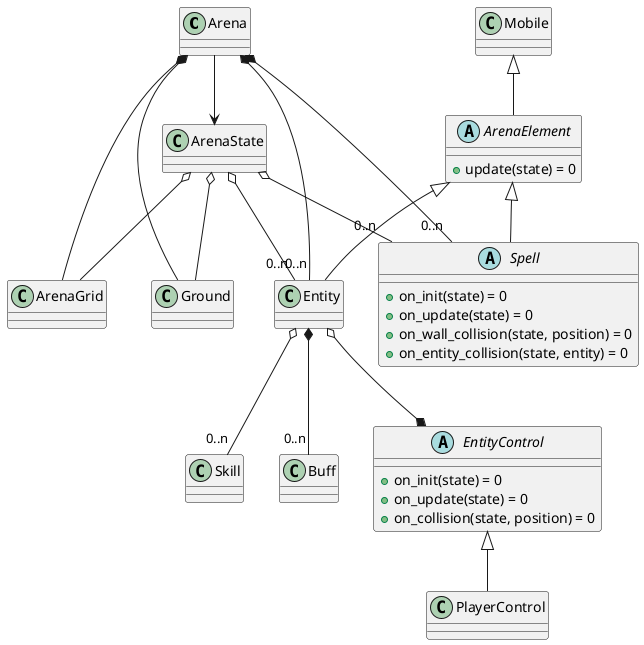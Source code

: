 @startuml

Arena *-- Ground
Arena *-- ArenaGrid
Arena *-- "0..n" Entity
Arena *-- "0..n" Spell
Arena --> ArenaState

ArenaState o-- Ground
ArenaState o-- ArenaGrid
ArenaState o-- "0..n" Entity
ArenaState o-- "0..n" Spell

Mobile <|-- ArenaElement
ArenaElement <|-- Entity
ArenaElement <|-- Spell
Entity o-- "0..n" Skill
Entity *-- "0..n" Buff
Entity o--* EntityControl
EntityControl <|-- PlayerControl


abstract ArenaElement {
    + update(state) = 0
}

abstract Spell {
    + on_init(state) = 0
    + on_update(state) = 0
    + on_wall_collision(state, position) = 0
    + on_entity_collision(state, entity) = 0
}

abstract EntityControl {
    + on_init(state) = 0
    + on_update(state) = 0
    + on_collision(state, position) = 0
}

@enduml
